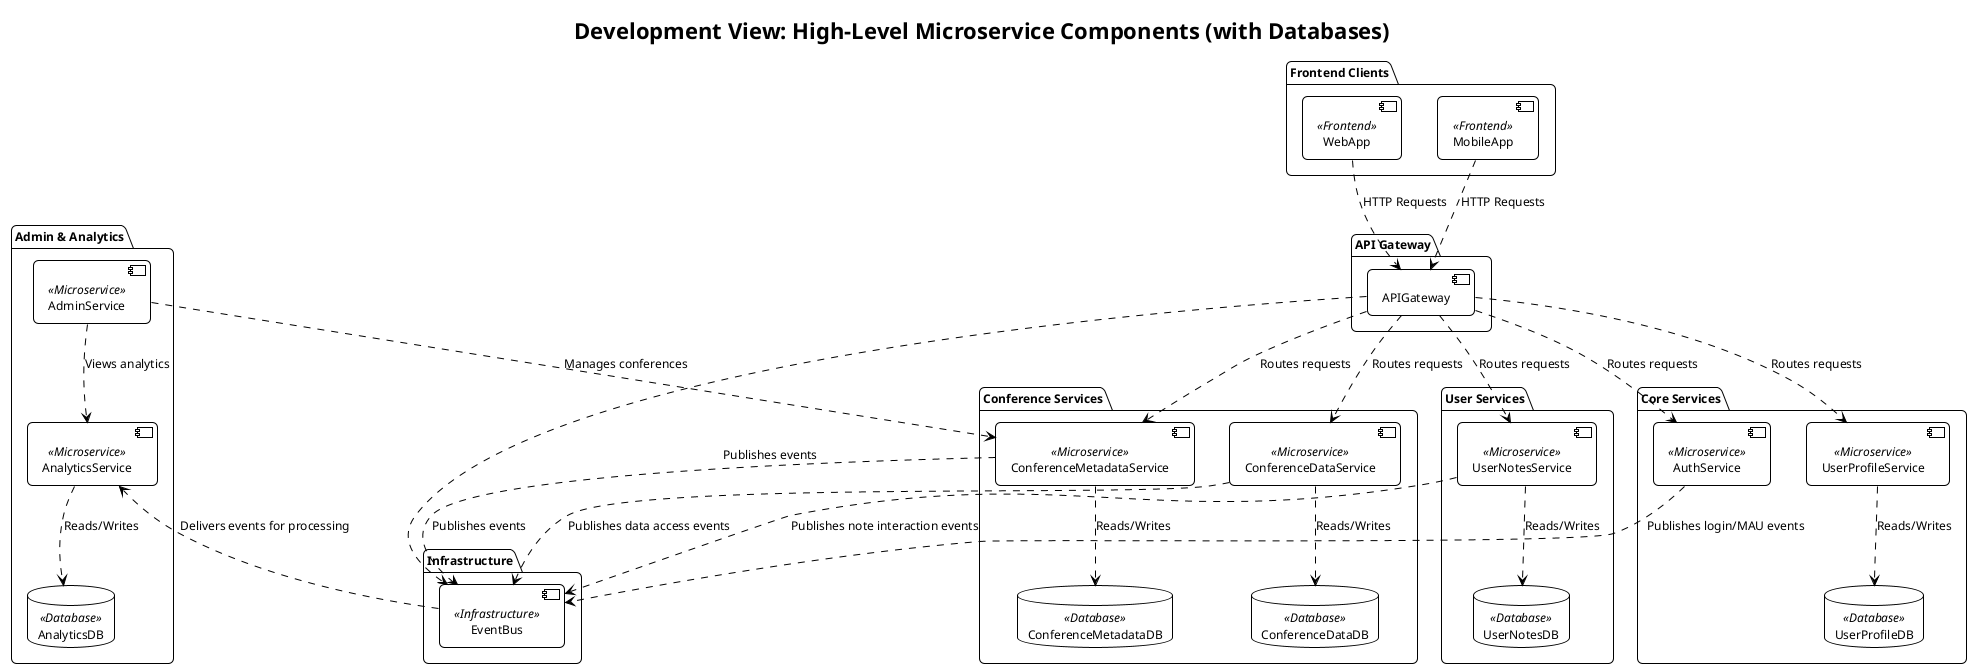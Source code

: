 @startuml DevelopmentHighLevelComponentDiagram
!theme plain
skinparam roundcorner 10
skinparam shadowing false
skinparam componentStyle uml2
skinparam DefaultFontName "Arial"
skinparam DefaultFontSize 12

title Development View: High-Level Microservice Components (with Databases)

' ===== Frontend Clients =====
package "Frontend Clients" {
    component WebApp <<Frontend>>
    component MobileApp <<Frontend>>
}

' ===== API Gateway =====
package "API Gateway" {
    component APIGateway
}

' ===== Core Services =====
package "Core Services" {
    component AuthService <<Microservice>>
    component UserProfileService <<Microservice>>
    database UserProfileDB <<Database>>
}

' ===== Conference Services =====
package "Conference Services" {
    component ConferenceMetadataService <<Microservice>>
    database ConferenceMetadataDB <<Database>>
    component ConferenceDataService <<Microservice>>
    database ConferenceDataDB <<Database>>
}

' ===== User Services =====
package "User Services" {
    component UserNotesService <<Microservice>>
    database UserNotesDB <<Database>>
}

' ===== Admin & Analytics =====
package "Admin & Analytics" {
    component AdminService <<Microservice>>
    component AnalyticsService <<Microservice>>
    database AnalyticsDB <<Database>>
}

' ===== Infrastructure =====
package "Infrastructure" {
    component EventBus <<Infrastructure>>
}

' ===== Dependencies =====

WebApp ..> APIGateway : HTTP Requests
MobileApp ..> APIGateway : HTTP Requests

APIGateway ..> AuthService : Routes requests
APIGateway ..> UserProfileService : Routes requests
APIGateway ..> ConferenceMetadataService : Routes requests
APIGateway ..> ConferenceDataService : Routes requests
APIGateway ..> UserNotesService : Routes requests
APIGateway ..> EventBus : Publishes events

AdminService ..> ConferenceMetadataService : Manages conferences
AdminService ..> AnalyticsService : Views analytics

AuthService ..> EventBus : Publishes login/MAU events
ConferenceMetadataService ..> EventBus : Publishes events
ConferenceDataService ..> EventBus : Publishes data access events
UserNotesService ..> EventBus : Publishes note interaction events

EventBus ..> AnalyticsService : Delivers events for processing

' ===== Database Connections =====
UserProfileService ..> UserProfileDB : Reads/Writes
ConferenceMetadataService ..> ConferenceMetadataDB : Reads/Writes
ConferenceDataService ..> ConferenceDataDB : Reads/Writes
UserNotesService ..> UserNotesDB : Reads/Writes
AnalyticsService ..> AnalyticsDB : Reads/Writes

@enduml